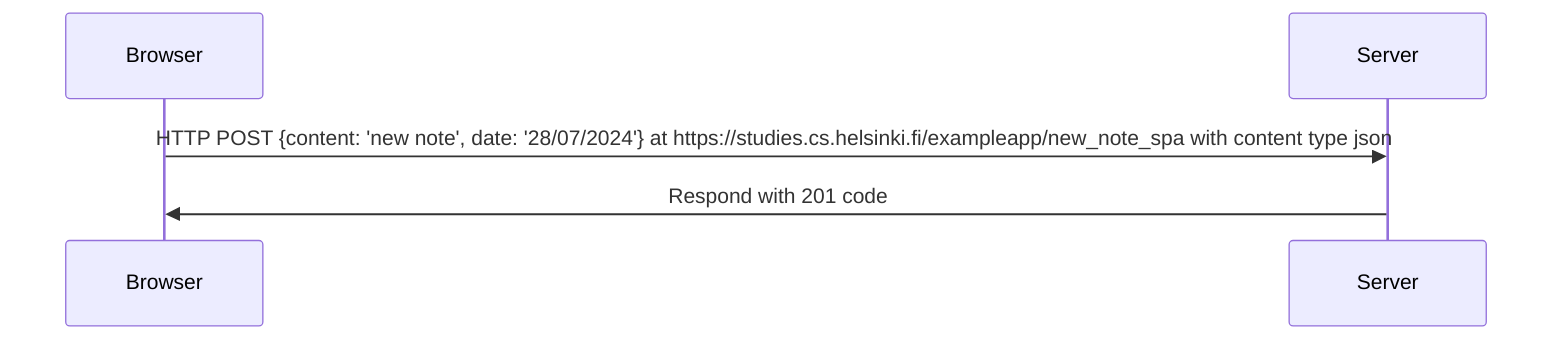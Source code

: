 sequenceDiagram
  participant a as Browser
  participant b as Server
  a->>b: HTTP POST {content: 'new note', date: '28/07/2024'} at https://studies.cs.helsinki.fi/exampleapp/new_note_spa with content type json
  b->>a: Respond with 201 code